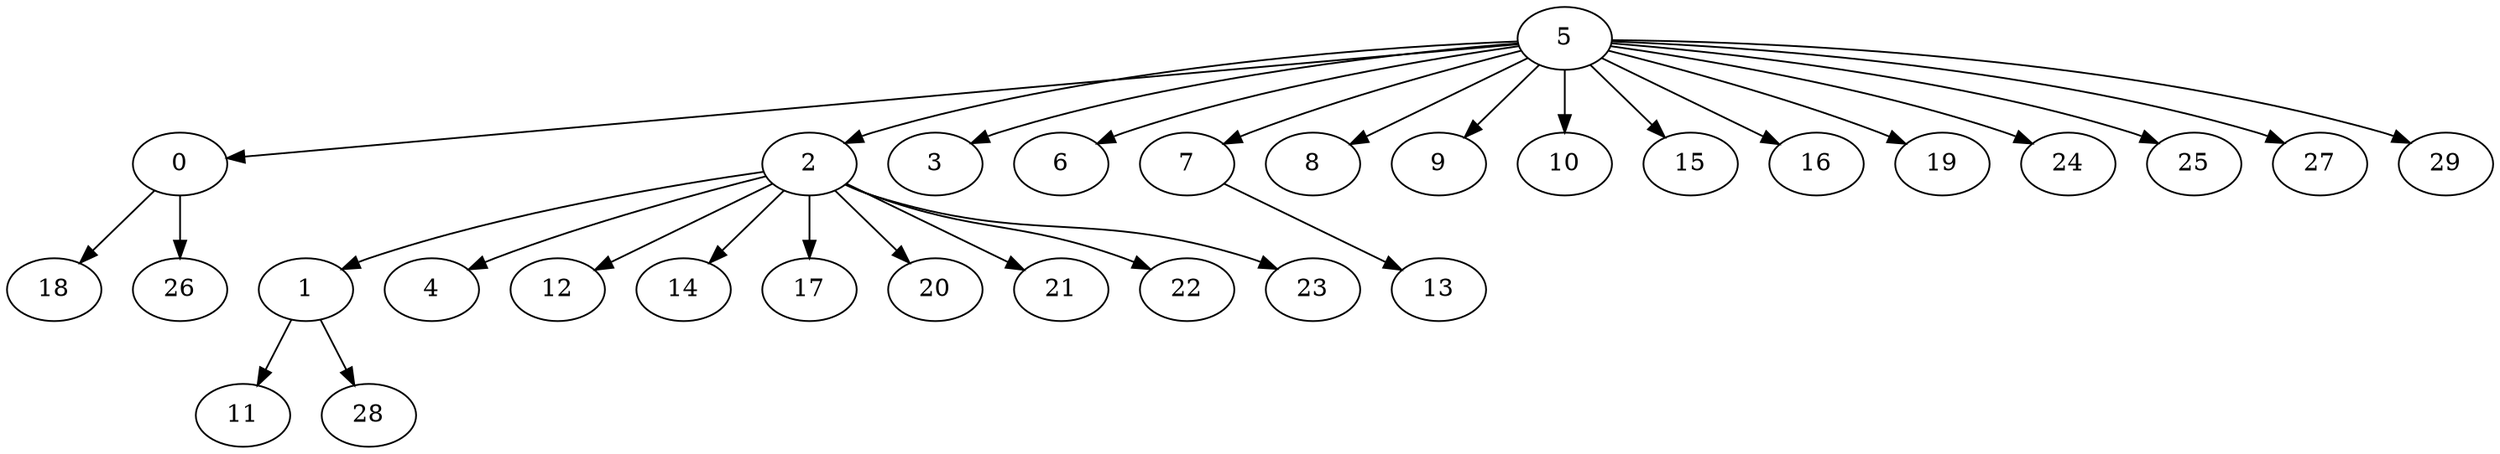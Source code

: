 digraph Geografico_nodes_30_distanciaMax_5_BFS_5 {
5;
0;
2;
3;
6;
7;
8;
9;
10;
15;
16;
19;
24;
25;
27;
29;
18;
26;
1;
4;
12;
14;
17;
20;
21;
22;
23;
13;
11;
28;
5 -> 0;
5 -> 2;
5 -> 3;
5 -> 6;
5 -> 7;
5 -> 8;
5 -> 9;
5 -> 10;
5 -> 15;
5 -> 16;
5 -> 19;
5 -> 24;
5 -> 25;
5 -> 27;
5 -> 29;
0 -> 18;
0 -> 26;
2 -> 1;
2 -> 4;
2 -> 12;
2 -> 14;
2 -> 17;
2 -> 20;
2 -> 21;
2 -> 22;
2 -> 23;
7 -> 13;
1 -> 11;
1 -> 28;
}